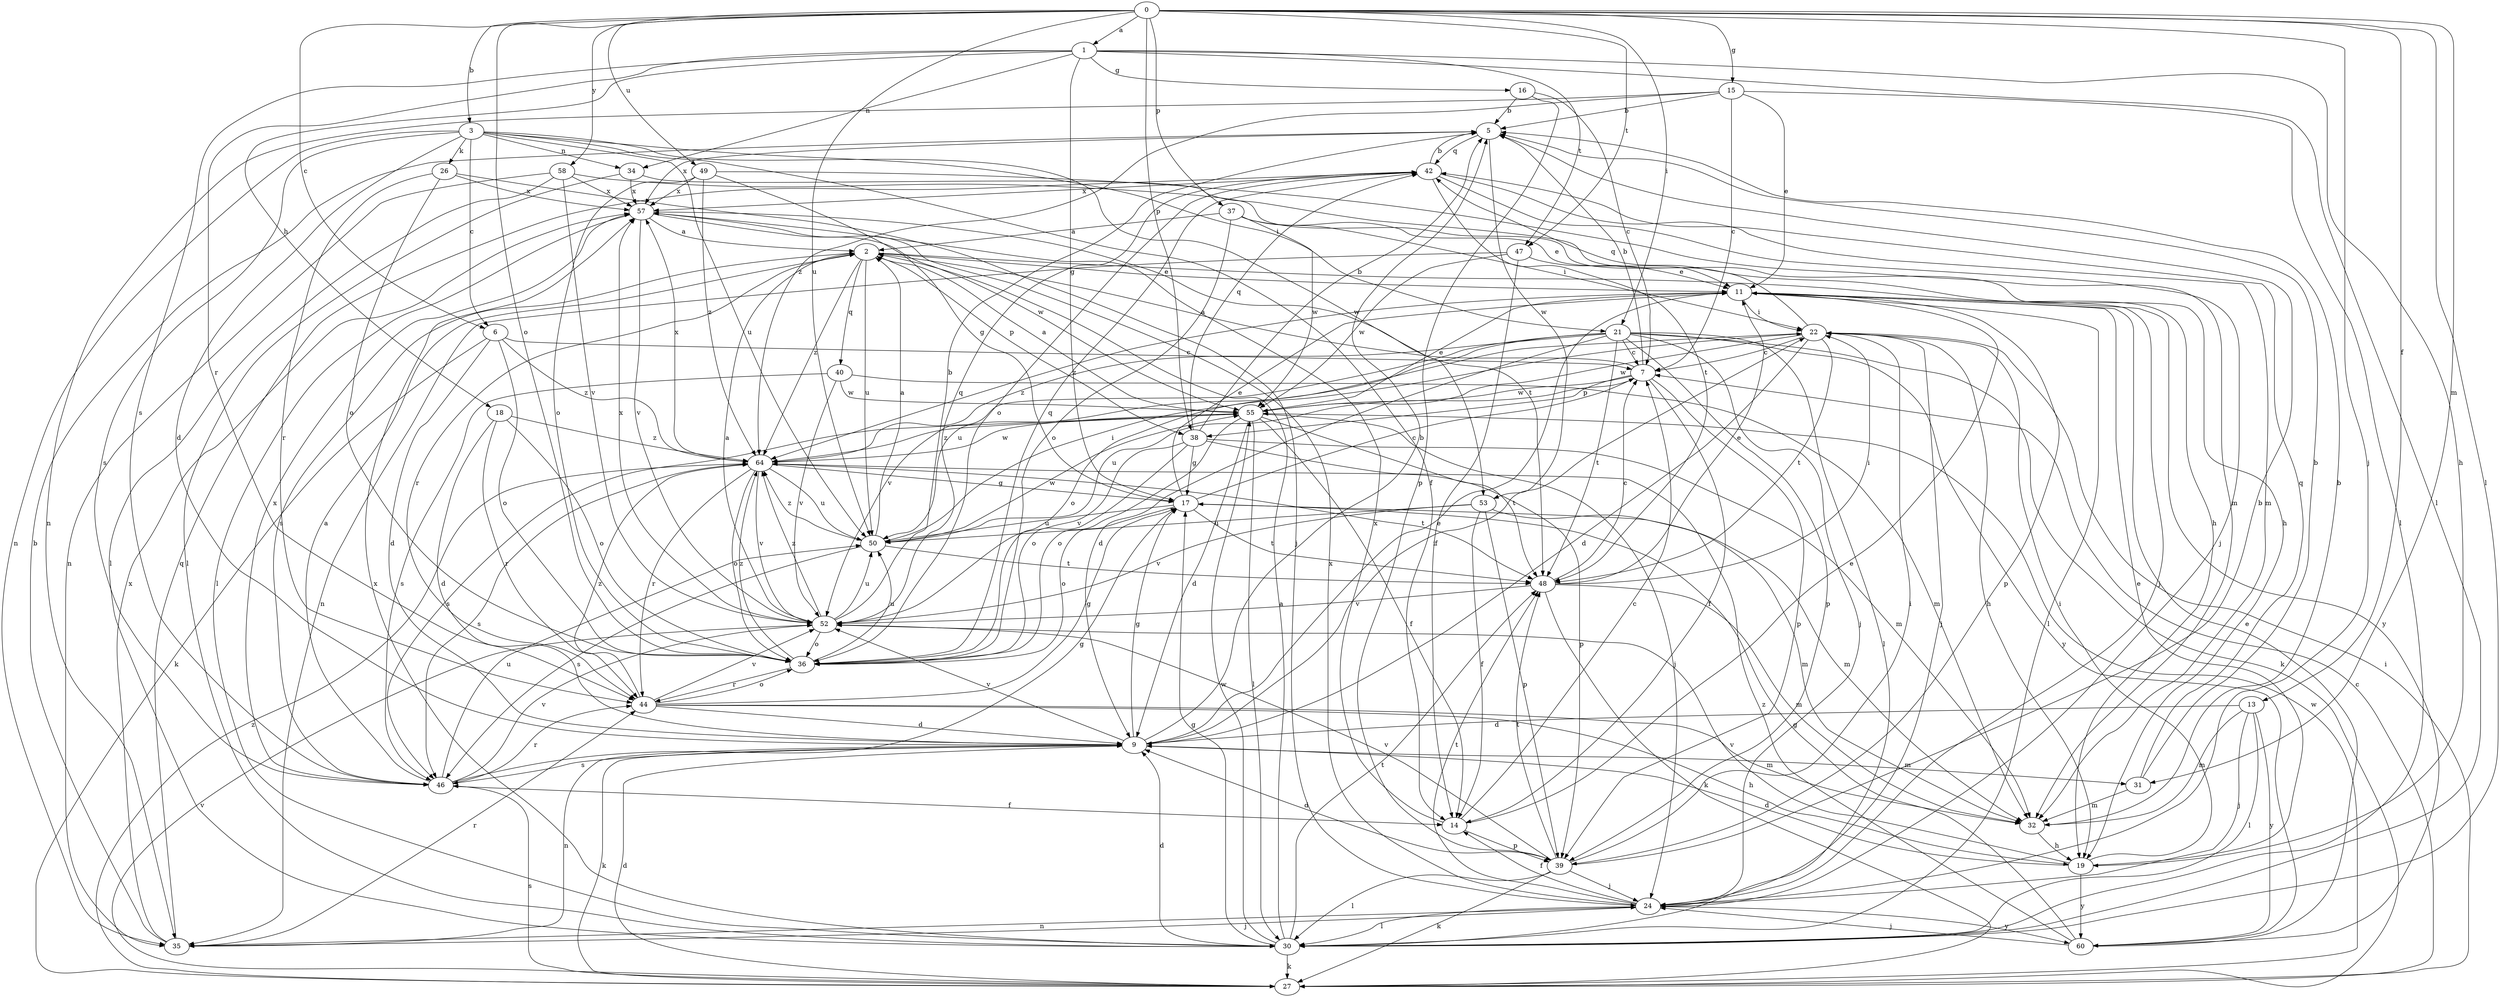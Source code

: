 strict digraph  {
0;
1;
2;
3;
5;
6;
7;
9;
11;
13;
14;
15;
16;
17;
18;
19;
21;
22;
24;
26;
27;
30;
31;
32;
34;
35;
36;
37;
38;
39;
40;
42;
44;
46;
47;
48;
49;
50;
52;
53;
55;
57;
58;
60;
64;
0 -> 1  [label=a];
0 -> 3  [label=b];
0 -> 6  [label=c];
0 -> 13  [label=f];
0 -> 15  [label=g];
0 -> 21  [label=i];
0 -> 24  [label=j];
0 -> 30  [label=l];
0 -> 31  [label=m];
0 -> 36  [label=o];
0 -> 37  [label=p];
0 -> 38  [label=p];
0 -> 47  [label=t];
0 -> 49  [label=u];
0 -> 50  [label=u];
0 -> 58  [label=y];
1 -> 16  [label=g];
1 -> 17  [label=g];
1 -> 18  [label=h];
1 -> 19  [label=h];
1 -> 30  [label=l];
1 -> 34  [label=n];
1 -> 44  [label=r];
1 -> 46  [label=s];
1 -> 47  [label=t];
2 -> 11  [label=e];
2 -> 24  [label=j];
2 -> 38  [label=p];
2 -> 40  [label=q];
2 -> 44  [label=r];
2 -> 46  [label=s];
2 -> 50  [label=u];
2 -> 64  [label=z];
3 -> 6  [label=c];
3 -> 9  [label=d];
3 -> 14  [label=f];
3 -> 21  [label=i];
3 -> 26  [label=k];
3 -> 34  [label=n];
3 -> 35  [label=n];
3 -> 46  [label=s];
3 -> 50  [label=u];
3 -> 53  [label=w];
5 -> 42  [label=q];
5 -> 53  [label=w];
5 -> 57  [label=x];
6 -> 7  [label=c];
6 -> 9  [label=d];
6 -> 27  [label=k];
6 -> 36  [label=o];
6 -> 64  [label=z];
7 -> 2  [label=a];
7 -> 5  [label=b];
7 -> 14  [label=f];
7 -> 38  [label=p];
7 -> 39  [label=p];
7 -> 50  [label=u];
7 -> 55  [label=w];
9 -> 5  [label=b];
9 -> 11  [label=e];
9 -> 17  [label=g];
9 -> 22  [label=i];
9 -> 27  [label=k];
9 -> 31  [label=m];
9 -> 35  [label=n];
9 -> 46  [label=s];
9 -> 52  [label=v];
11 -> 22  [label=i];
11 -> 30  [label=l];
11 -> 39  [label=p];
11 -> 60  [label=y];
11 -> 64  [label=z];
13 -> 9  [label=d];
13 -> 24  [label=j];
13 -> 30  [label=l];
13 -> 32  [label=m];
13 -> 60  [label=y];
14 -> 7  [label=c];
14 -> 11  [label=e];
14 -> 39  [label=p];
14 -> 57  [label=x];
15 -> 5  [label=b];
15 -> 7  [label=c];
15 -> 11  [label=e];
15 -> 30  [label=l];
15 -> 35  [label=n];
15 -> 64  [label=z];
16 -> 5  [label=b];
16 -> 7  [label=c];
16 -> 39  [label=p];
17 -> 7  [label=c];
17 -> 11  [label=e];
17 -> 32  [label=m];
17 -> 36  [label=o];
17 -> 48  [label=t];
17 -> 50  [label=u];
18 -> 9  [label=d];
18 -> 36  [label=o];
18 -> 44  [label=r];
18 -> 64  [label=z];
19 -> 9  [label=d];
19 -> 11  [label=e];
19 -> 22  [label=i];
19 -> 52  [label=v];
19 -> 60  [label=y];
21 -> 7  [label=c];
21 -> 9  [label=d];
21 -> 24  [label=j];
21 -> 27  [label=k];
21 -> 30  [label=l];
21 -> 36  [label=o];
21 -> 39  [label=p];
21 -> 48  [label=t];
21 -> 52  [label=v];
21 -> 60  [label=y];
21 -> 64  [label=z];
22 -> 7  [label=c];
22 -> 9  [label=d];
22 -> 19  [label=h];
22 -> 24  [label=j];
22 -> 42  [label=q];
22 -> 48  [label=t];
22 -> 50  [label=u];
22 -> 55  [label=w];
24 -> 14  [label=f];
24 -> 30  [label=l];
24 -> 35  [label=n];
24 -> 48  [label=t];
24 -> 57  [label=x];
24 -> 60  [label=y];
26 -> 24  [label=j];
26 -> 36  [label=o];
26 -> 44  [label=r];
26 -> 57  [label=x];
27 -> 7  [label=c];
27 -> 9  [label=d];
27 -> 22  [label=i];
27 -> 46  [label=s];
27 -> 52  [label=v];
27 -> 55  [label=w];
27 -> 64  [label=z];
30 -> 2  [label=a];
30 -> 9  [label=d];
30 -> 17  [label=g];
30 -> 27  [label=k];
30 -> 48  [label=t];
30 -> 55  [label=w];
30 -> 57  [label=x];
31 -> 5  [label=b];
31 -> 32  [label=m];
31 -> 42  [label=q];
32 -> 5  [label=b];
32 -> 19  [label=h];
34 -> 19  [label=h];
34 -> 30  [label=l];
34 -> 57  [label=x];
35 -> 5  [label=b];
35 -> 24  [label=j];
35 -> 42  [label=q];
35 -> 44  [label=r];
35 -> 57  [label=x];
36 -> 42  [label=q];
36 -> 44  [label=r];
36 -> 50  [label=u];
36 -> 64  [label=z];
37 -> 2  [label=a];
37 -> 11  [label=e];
37 -> 22  [label=i];
37 -> 36  [label=o];
37 -> 55  [label=w];
38 -> 5  [label=b];
38 -> 17  [label=g];
38 -> 32  [label=m];
38 -> 36  [label=o];
38 -> 39  [label=p];
38 -> 42  [label=q];
38 -> 52  [label=v];
39 -> 5  [label=b];
39 -> 9  [label=d];
39 -> 22  [label=i];
39 -> 24  [label=j];
39 -> 27  [label=k];
39 -> 30  [label=l];
39 -> 48  [label=t];
39 -> 52  [label=v];
40 -> 32  [label=m];
40 -> 46  [label=s];
40 -> 52  [label=v];
40 -> 55  [label=w];
42 -> 5  [label=b];
42 -> 24  [label=j];
42 -> 32  [label=m];
42 -> 36  [label=o];
42 -> 48  [label=t];
42 -> 57  [label=x];
44 -> 9  [label=d];
44 -> 17  [label=g];
44 -> 19  [label=h];
44 -> 32  [label=m];
44 -> 36  [label=o];
44 -> 52  [label=v];
44 -> 64  [label=z];
46 -> 2  [label=a];
46 -> 14  [label=f];
46 -> 17  [label=g];
46 -> 44  [label=r];
46 -> 50  [label=u];
46 -> 52  [label=v];
46 -> 57  [label=x];
47 -> 11  [label=e];
47 -> 14  [label=f];
47 -> 35  [label=n];
47 -> 55  [label=w];
48 -> 7  [label=c];
48 -> 11  [label=e];
48 -> 22  [label=i];
48 -> 27  [label=k];
48 -> 32  [label=m];
48 -> 52  [label=v];
49 -> 17  [label=g];
49 -> 32  [label=m];
49 -> 36  [label=o];
49 -> 57  [label=x];
49 -> 64  [label=z];
50 -> 2  [label=a];
50 -> 22  [label=i];
50 -> 46  [label=s];
50 -> 48  [label=t];
50 -> 55  [label=w];
50 -> 64  [label=z];
52 -> 2  [label=a];
52 -> 5  [label=b];
52 -> 36  [label=o];
52 -> 42  [label=q];
52 -> 50  [label=u];
52 -> 57  [label=x];
52 -> 64  [label=z];
53 -> 14  [label=f];
53 -> 32  [label=m];
53 -> 39  [label=p];
53 -> 50  [label=u];
53 -> 52  [label=v];
55 -> 2  [label=a];
55 -> 9  [label=d];
55 -> 11  [label=e];
55 -> 14  [label=f];
55 -> 24  [label=j];
55 -> 30  [label=l];
55 -> 36  [label=o];
55 -> 46  [label=s];
55 -> 48  [label=t];
55 -> 64  [label=z];
57 -> 2  [label=a];
57 -> 30  [label=l];
57 -> 48  [label=t];
57 -> 52  [label=v];
57 -> 55  [label=w];
58 -> 19  [label=h];
58 -> 30  [label=l];
58 -> 35  [label=n];
58 -> 52  [label=v];
58 -> 57  [label=x];
60 -> 11  [label=e];
60 -> 17  [label=g];
60 -> 24  [label=j];
60 -> 64  [label=z];
64 -> 17  [label=g];
64 -> 36  [label=o];
64 -> 44  [label=r];
64 -> 46  [label=s];
64 -> 48  [label=t];
64 -> 50  [label=u];
64 -> 52  [label=v];
64 -> 55  [label=w];
64 -> 57  [label=x];
}
